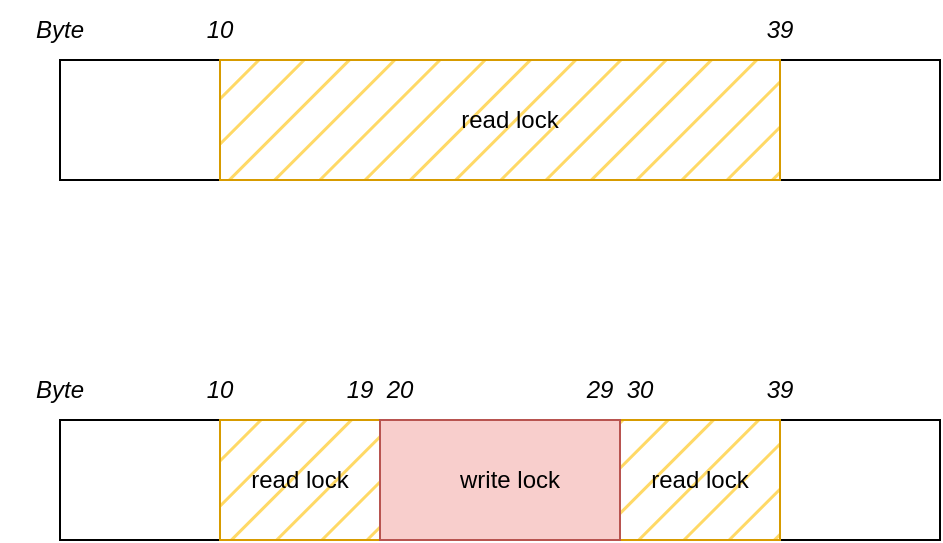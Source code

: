 <mxfile version="27.0.9">
  <diagram name="Page-1" id="FYDdPpj_lH30BkoAiUfl">
    <mxGraphModel dx="1426" dy="790" grid="1" gridSize="10" guides="1" tooltips="1" connect="1" arrows="1" fold="1" page="1" pageScale="1" pageWidth="850" pageHeight="1100" math="0" shadow="0">
      <root>
        <mxCell id="0" />
        <mxCell id="1" parent="0" />
        <mxCell id="oZyl4lA0v0MEG9dVoZiE-1" value="" style="rounded=0;whiteSpace=wrap;html=1;" vertex="1" parent="1">
          <mxGeometry x="200" y="260" width="440" height="60" as="geometry" />
        </mxCell>
        <mxCell id="oZyl4lA0v0MEG9dVoZiE-2" value="" style="rounded=0;whiteSpace=wrap;html=1;fillStyle=hatch;fillColor=#FFD966;strokeColor=#d79b00;" vertex="1" parent="1">
          <mxGeometry x="280" y="260" width="280" height="60" as="geometry" />
        </mxCell>
        <mxCell id="oZyl4lA0v0MEG9dVoZiE-3" value="read lock" style="text;html=1;align=center;verticalAlign=middle;whiteSpace=wrap;rounded=0;" vertex="1" parent="1">
          <mxGeometry x="395" y="275" width="60" height="30" as="geometry" />
        </mxCell>
        <mxCell id="oZyl4lA0v0MEG9dVoZiE-4" value="" style="rounded=0;whiteSpace=wrap;html=1;" vertex="1" parent="1">
          <mxGeometry x="200" y="440" width="440" height="60" as="geometry" />
        </mxCell>
        <mxCell id="oZyl4lA0v0MEG9dVoZiE-5" value="" style="rounded=0;whiteSpace=wrap;html=1;fillStyle=hatch;fillColor=#FFD966;strokeColor=#d79b00;" vertex="1" parent="1">
          <mxGeometry x="280" y="440" width="280" height="60" as="geometry" />
        </mxCell>
        <mxCell id="oZyl4lA0v0MEG9dVoZiE-6" value="read lock" style="text;html=1;align=center;verticalAlign=middle;whiteSpace=wrap;rounded=0;" vertex="1" parent="1">
          <mxGeometry x="290" y="455" width="60" height="30" as="geometry" />
        </mxCell>
        <mxCell id="oZyl4lA0v0MEG9dVoZiE-7" value="read lock" style="text;html=1;align=center;verticalAlign=middle;whiteSpace=wrap;rounded=0;" vertex="1" parent="1">
          <mxGeometry x="490" y="455" width="60" height="30" as="geometry" />
        </mxCell>
        <mxCell id="oZyl4lA0v0MEG9dVoZiE-8" value="" style="rounded=0;whiteSpace=wrap;html=1;fillColor=#f8cecc;strokeColor=#b85450;" vertex="1" parent="1">
          <mxGeometry x="360" y="440" width="120" height="60" as="geometry" />
        </mxCell>
        <mxCell id="oZyl4lA0v0MEG9dVoZiE-9" value="write lock" style="text;html=1;align=center;verticalAlign=middle;whiteSpace=wrap;rounded=0;" vertex="1" parent="1">
          <mxGeometry x="395" y="455" width="60" height="30" as="geometry" />
        </mxCell>
        <mxCell id="oZyl4lA0v0MEG9dVoZiE-10" value="Byte" style="text;html=1;align=center;verticalAlign=middle;whiteSpace=wrap;rounded=0;fontStyle=2" vertex="1" parent="1">
          <mxGeometry x="170" y="230" width="60" height="30" as="geometry" />
        </mxCell>
        <mxCell id="oZyl4lA0v0MEG9dVoZiE-11" value="10" style="text;html=1;align=center;verticalAlign=middle;whiteSpace=wrap;rounded=0;fontStyle=2" vertex="1" parent="1">
          <mxGeometry x="250" y="230" width="60" height="30" as="geometry" />
        </mxCell>
        <mxCell id="oZyl4lA0v0MEG9dVoZiE-12" value="39" style="text;html=1;align=center;verticalAlign=middle;whiteSpace=wrap;rounded=0;fontStyle=2" vertex="1" parent="1">
          <mxGeometry x="530" y="230" width="60" height="30" as="geometry" />
        </mxCell>
        <mxCell id="oZyl4lA0v0MEG9dVoZiE-13" value="Byte" style="text;html=1;align=center;verticalAlign=middle;whiteSpace=wrap;rounded=0;fontStyle=2" vertex="1" parent="1">
          <mxGeometry x="170" y="410" width="60" height="30" as="geometry" />
        </mxCell>
        <mxCell id="oZyl4lA0v0MEG9dVoZiE-14" value="10" style="text;html=1;align=center;verticalAlign=middle;whiteSpace=wrap;rounded=0;fontStyle=2" vertex="1" parent="1">
          <mxGeometry x="250" y="410" width="60" height="30" as="geometry" />
        </mxCell>
        <mxCell id="oZyl4lA0v0MEG9dVoZiE-15" value="39" style="text;html=1;align=center;verticalAlign=middle;whiteSpace=wrap;rounded=0;fontStyle=2" vertex="1" parent="1">
          <mxGeometry x="530" y="410" width="60" height="30" as="geometry" />
        </mxCell>
        <mxCell id="oZyl4lA0v0MEG9dVoZiE-16" value="19&amp;nbsp; 20" style="text;html=1;align=center;verticalAlign=middle;whiteSpace=wrap;rounded=0;fontStyle=2" vertex="1" parent="1">
          <mxGeometry x="330" y="410" width="60" height="30" as="geometry" />
        </mxCell>
        <mxCell id="oZyl4lA0v0MEG9dVoZiE-17" value="29&amp;nbsp; 30" style="text;html=1;align=center;verticalAlign=middle;whiteSpace=wrap;rounded=0;fontStyle=2" vertex="1" parent="1">
          <mxGeometry x="450" y="410" width="60" height="30" as="geometry" />
        </mxCell>
      </root>
    </mxGraphModel>
  </diagram>
</mxfile>
